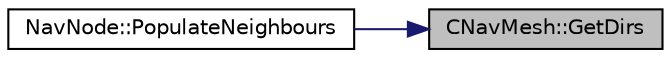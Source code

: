digraph "CNavMesh::GetDirs"
{
 // LATEX_PDF_SIZE
  edge [fontname="Helvetica",fontsize="10",labelfontname="Helvetica",labelfontsize="10"];
  node [fontname="Helvetica",fontsize="10",shape=record];
  rankdir="RL";
  Node35 [label="CNavMesh::GetDirs",height=0.2,width=0.4,color="black", fillcolor="grey75", style="filled", fontcolor="black",tooltip=" "];
  Node35 -> Node36 [dir="back",color="midnightblue",fontsize="10",style="solid",fontname="Helvetica"];
  Node36 [label="NavNode::PopulateNeighbours",height=0.2,width=0.4,color="black", fillcolor="white", style="filled",URL="$class_nav_node.html#a96c05000f79c0093622ea4738d25da36",tooltip="Check which nodes are our neighbours."];
}
